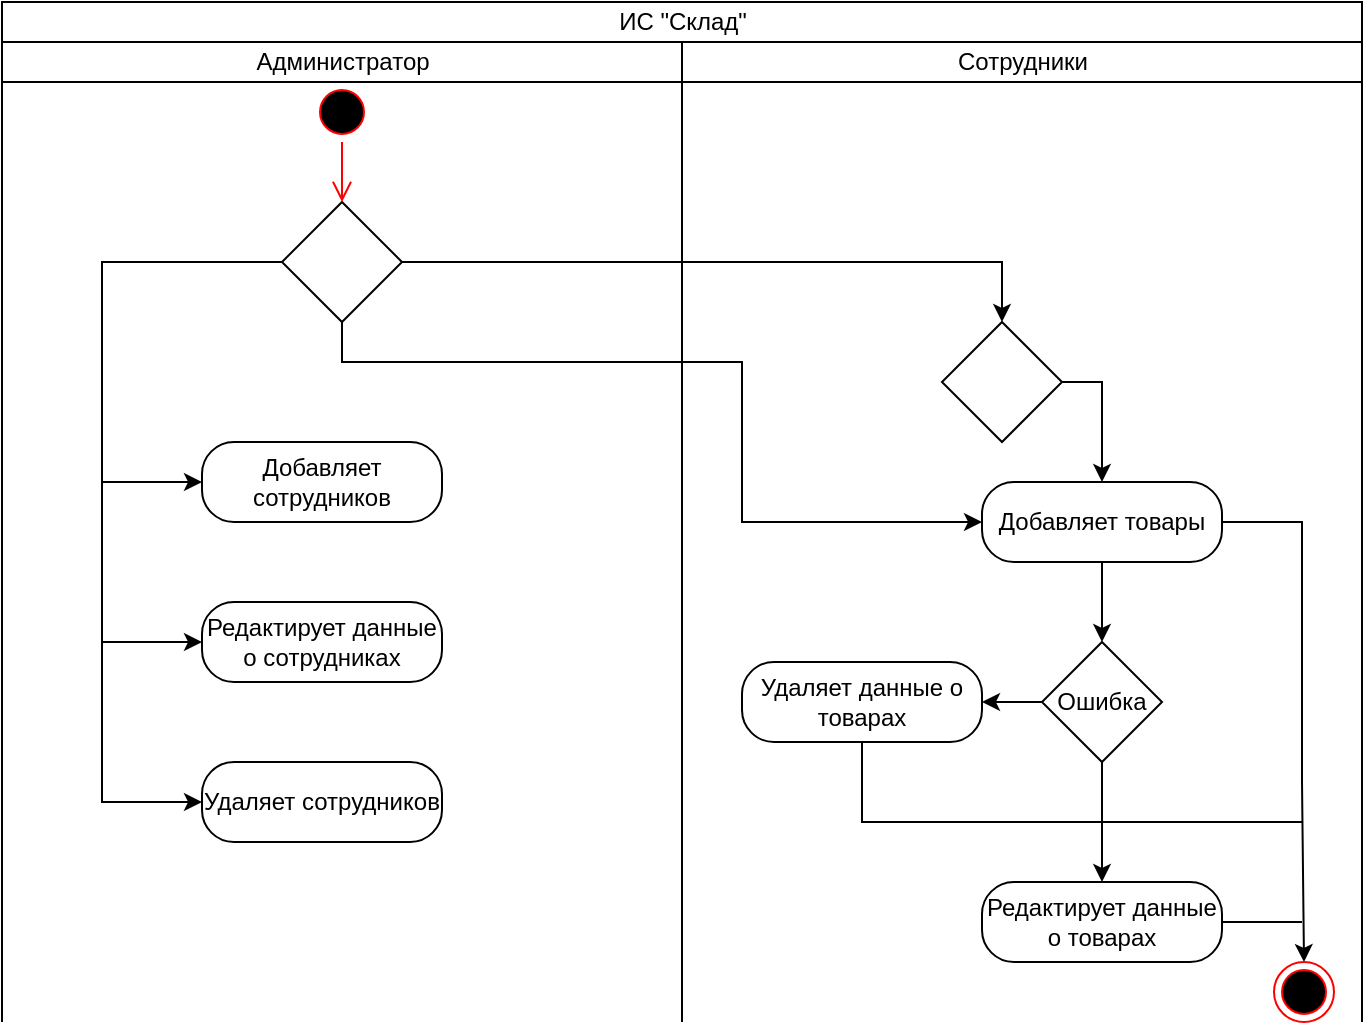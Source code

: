 <mxfile version="20.3.6" type="device"><diagram name="Page-1" id="e7e014a7-5840-1c2e-5031-d8a46d1fe8dd"><mxGraphModel dx="992" dy="602" grid="1" gridSize="10" guides="1" tooltips="1" connect="1" arrows="1" fold="1" page="1" pageScale="1" pageWidth="1169" pageHeight="826" background="none" math="0" shadow="0"><root><mxCell id="0"/><mxCell id="1" parent="0"/><mxCell id="uptclF88r0vyUqB_s-sr-42" value="ИС &quot;Склад&quot;" style="html=1;" vertex="1" parent="1"><mxGeometry x="230" y="60" width="680" height="20" as="geometry"/></mxCell><mxCell id="uptclF88r0vyUqB_s-sr-43" value="Администратор" style="html=1;" vertex="1" parent="1"><mxGeometry x="230" y="80" width="340" height="20" as="geometry"/></mxCell><mxCell id="uptclF88r0vyUqB_s-sr-44" value="Сотрудники" style="html=1;" vertex="1" parent="1"><mxGeometry x="570" y="80" width="340" height="20" as="geometry"/></mxCell><mxCell id="uptclF88r0vyUqB_s-sr-47" value="" style="endArrow=none;html=1;rounded=0;entryX=0;entryY=1;entryDx=0;entryDy=0;" edge="1" parent="1" target="uptclF88r0vyUqB_s-sr-44"><mxGeometry width="50" height="50" relative="1" as="geometry"><mxPoint x="570" y="570" as="sourcePoint"/><mxPoint x="610" y="220" as="targetPoint"/></mxGeometry></mxCell><mxCell id="uptclF88r0vyUqB_s-sr-48" value="" style="endArrow=none;html=1;rounded=0;entryX=0;entryY=1;entryDx=0;entryDy=0;" edge="1" parent="1"><mxGeometry width="50" height="50" relative="1" as="geometry"><mxPoint x="230" y="570" as="sourcePoint"/><mxPoint x="230.0" y="100" as="targetPoint"/></mxGeometry></mxCell><mxCell id="uptclF88r0vyUqB_s-sr-49" value="" style="rhombus;whiteSpace=wrap;html=1;" vertex="1" parent="1"><mxGeometry x="370" y="160" width="60" height="60" as="geometry"/></mxCell><mxCell id="uptclF88r0vyUqB_s-sr-51" value="" style="endArrow=none;html=1;rounded=0;entryX=0;entryY=1;entryDx=0;entryDy=0;" edge="1" parent="1"><mxGeometry width="50" height="50" relative="1" as="geometry"><mxPoint x="910" y="570" as="sourcePoint"/><mxPoint x="910.0" y="100" as="targetPoint"/></mxGeometry></mxCell><mxCell id="uptclF88r0vyUqB_s-sr-52" value="" style="endArrow=classic;html=1;rounded=0;exitX=0;exitY=0.5;exitDx=0;exitDy=0;entryX=0;entryY=0.5;entryDx=0;entryDy=0;" edge="1" parent="1" source="uptclF88r0vyUqB_s-sr-49" target="uptclF88r0vyUqB_s-sr-53"><mxGeometry width="50" height="50" relative="1" as="geometry"><mxPoint x="250" y="290" as="sourcePoint"/><mxPoint x="380" y="280" as="targetPoint"/><Array as="points"><mxPoint x="320" y="190"/><mxPoint x="280" y="190"/><mxPoint x="280" y="240"/><mxPoint x="280" y="300"/></Array></mxGeometry></mxCell><mxCell id="uptclF88r0vyUqB_s-sr-53" value="&lt;div&gt;Добавляет сотрудников&lt;/div&gt;" style="rounded=1;whiteSpace=wrap;html=1;arcSize=40;" vertex="1" parent="1"><mxGeometry x="330" y="280" width="120" height="40" as="geometry"/></mxCell><mxCell id="uptclF88r0vyUqB_s-sr-54" value="&lt;div&gt;Редактирует данные о сотрудниках&lt;/div&gt;" style="rounded=1;whiteSpace=wrap;html=1;arcSize=40;" vertex="1" parent="1"><mxGeometry x="330" y="360" width="120" height="40" as="geometry"/></mxCell><mxCell id="uptclF88r0vyUqB_s-sr-55" value="" style="endArrow=classic;html=1;rounded=0;entryX=0;entryY=0.5;entryDx=0;entryDy=0;" edge="1" parent="1" target="uptclF88r0vyUqB_s-sr-54"><mxGeometry width="50" height="50" relative="1" as="geometry"><mxPoint x="280" y="240" as="sourcePoint"/><mxPoint x="280" y="380" as="targetPoint"/><Array as="points"><mxPoint x="280" y="310"/><mxPoint x="280" y="380"/></Array></mxGeometry></mxCell><mxCell id="uptclF88r0vyUqB_s-sr-56" value="&lt;div&gt;Удаляет сотрудников&lt;/div&gt;" style="rounded=1;whiteSpace=wrap;html=1;arcSize=40;" vertex="1" parent="1"><mxGeometry x="330" y="440" width="120" height="40" as="geometry"/></mxCell><mxCell id="uptclF88r0vyUqB_s-sr-58" value="" style="endArrow=classic;html=1;rounded=0;entryX=0;entryY=0.5;entryDx=0;entryDy=0;" edge="1" parent="1"><mxGeometry width="50" height="50" relative="1" as="geometry"><mxPoint x="280" y="380" as="sourcePoint"/><mxPoint x="330" y="460" as="targetPoint"/><Array as="points"><mxPoint x="280" y="390"/><mxPoint x="280" y="460"/></Array></mxGeometry></mxCell><mxCell id="uptclF88r0vyUqB_s-sr-59" value="" style="endArrow=classic;html=1;rounded=0;exitX=1;exitY=0.5;exitDx=0;exitDy=0;entryX=0.5;entryY=0;entryDx=0;entryDy=0;" edge="1" parent="1" source="uptclF88r0vyUqB_s-sr-49" target="uptclF88r0vyUqB_s-sr-60"><mxGeometry width="50" height="50" relative="1" as="geometry"><mxPoint x="560" y="360" as="sourcePoint"/><mxPoint x="750" y="240" as="targetPoint"/><Array as="points"><mxPoint x="710" y="190"/><mxPoint x="730" y="190"/></Array></mxGeometry></mxCell><mxCell id="uptclF88r0vyUqB_s-sr-60" value="" style="rhombus;whiteSpace=wrap;html=1;" vertex="1" parent="1"><mxGeometry x="700" y="220" width="60" height="60" as="geometry"/></mxCell><mxCell id="uptclF88r0vyUqB_s-sr-61" value="Добавляет товары" style="rounded=1;whiteSpace=wrap;html=1;arcSize=40;" vertex="1" parent="1"><mxGeometry x="720" y="300" width="120" height="40" as="geometry"/></mxCell><mxCell id="uptclF88r0vyUqB_s-sr-62" value="Редактирует данные о товарах" style="rounded=1;whiteSpace=wrap;html=1;arcSize=40;" vertex="1" parent="1"><mxGeometry x="720" y="500" width="120" height="40" as="geometry"/></mxCell><mxCell id="uptclF88r0vyUqB_s-sr-63" value="Удаляет данные о товарах" style="rounded=1;whiteSpace=wrap;html=1;arcSize=40;" vertex="1" parent="1"><mxGeometry x="600" y="390" width="120" height="40" as="geometry"/></mxCell><mxCell id="uptclF88r0vyUqB_s-sr-65" value="" style="endArrow=classic;html=1;rounded=0;exitX=1;exitY=0.5;exitDx=0;exitDy=0;entryX=0.5;entryY=0;entryDx=0;entryDy=0;" edge="1" parent="1" source="uptclF88r0vyUqB_s-sr-60" target="uptclF88r0vyUqB_s-sr-61"><mxGeometry width="50" height="50" relative="1" as="geometry"><mxPoint x="800" y="320" as="sourcePoint"/><mxPoint x="850" y="250" as="targetPoint"/><Array as="points"><mxPoint x="780" y="250"/></Array></mxGeometry></mxCell><mxCell id="uptclF88r0vyUqB_s-sr-67" value="Ошибка" style="rhombus;whiteSpace=wrap;html=1;" vertex="1" parent="1"><mxGeometry x="750" y="380" width="60" height="60" as="geometry"/></mxCell><mxCell id="uptclF88r0vyUqB_s-sr-68" value="" style="endArrow=classic;html=1;rounded=0;exitX=0.5;exitY=1;exitDx=0;exitDy=0;entryX=0.5;entryY=0;entryDx=0;entryDy=0;" edge="1" parent="1" source="uptclF88r0vyUqB_s-sr-61" target="uptclF88r0vyUqB_s-sr-67"><mxGeometry width="50" height="50" relative="1" as="geometry"><mxPoint x="730" y="440" as="sourcePoint"/><mxPoint x="780" y="390" as="targetPoint"/></mxGeometry></mxCell><mxCell id="uptclF88r0vyUqB_s-sr-70" value="" style="endArrow=classic;html=1;rounded=0;exitX=0;exitY=0.5;exitDx=0;exitDy=0;entryX=1;entryY=0.5;entryDx=0;entryDy=0;" edge="1" parent="1" source="uptclF88r0vyUqB_s-sr-67" target="uptclF88r0vyUqB_s-sr-63"><mxGeometry width="50" height="50" relative="1" as="geometry"><mxPoint x="710" y="463" as="sourcePoint"/><mxPoint x="760" y="413" as="targetPoint"/></mxGeometry></mxCell><mxCell id="uptclF88r0vyUqB_s-sr-71" value="" style="endArrow=classic;html=1;rounded=0;exitX=0.5;exitY=1;exitDx=0;exitDy=0;entryX=0.5;entryY=0;entryDx=0;entryDy=0;" edge="1" parent="1" source="uptclF88r0vyUqB_s-sr-67" target="uptclF88r0vyUqB_s-sr-62"><mxGeometry width="50" height="50" relative="1" as="geometry"><mxPoint x="770" y="480" as="sourcePoint"/><mxPoint x="820" y="430" as="targetPoint"/></mxGeometry></mxCell><mxCell id="uptclF88r0vyUqB_s-sr-72" value="" style="endArrow=classic;html=1;rounded=0;entryX=0;entryY=0.5;entryDx=0;entryDy=0;exitX=0.5;exitY=1;exitDx=0;exitDy=0;" edge="1" parent="1" source="uptclF88r0vyUqB_s-sr-49" target="uptclF88r0vyUqB_s-sr-61"><mxGeometry width="50" height="50" relative="1" as="geometry"><mxPoint x="620" y="410" as="sourcePoint"/><mxPoint x="670" y="360" as="targetPoint"/><Array as="points"><mxPoint x="400" y="240"/><mxPoint x="600" y="240"/><mxPoint x="600" y="320"/></Array></mxGeometry></mxCell><mxCell id="uptclF88r0vyUqB_s-sr-73" value="" style="endArrow=classic;html=1;rounded=0;exitX=1;exitY=0.5;exitDx=0;exitDy=0;entryX=0.5;entryY=0;entryDx=0;entryDy=0;" edge="1" parent="1" source="uptclF88r0vyUqB_s-sr-61" target="uptclF88r0vyUqB_s-sr-77"><mxGeometry width="50" height="50" relative="1" as="geometry"><mxPoint x="600" y="400" as="sourcePoint"/><mxPoint x="880" y="480" as="targetPoint"/><Array as="points"><mxPoint x="880" y="320"/><mxPoint x="880" y="450"/></Array></mxGeometry></mxCell><mxCell id="uptclF88r0vyUqB_s-sr-74" value="" style="ellipse;html=1;shape=startState;fillColor=#000000;strokeColor=#ff0000;" vertex="1" parent="1"><mxGeometry x="385" y="100" width="30" height="30" as="geometry"/></mxCell><mxCell id="uptclF88r0vyUqB_s-sr-75" value="" style="edgeStyle=orthogonalEdgeStyle;html=1;verticalAlign=bottom;endArrow=open;endSize=8;strokeColor=#ff0000;rounded=0;entryX=0.5;entryY=0;entryDx=0;entryDy=0;" edge="1" source="uptclF88r0vyUqB_s-sr-74" parent="1" target="uptclF88r0vyUqB_s-sr-49"><mxGeometry relative="1" as="geometry"><mxPoint x="465" y="630" as="targetPoint"/></mxGeometry></mxCell><mxCell id="uptclF88r0vyUqB_s-sr-77" value="" style="ellipse;html=1;shape=endState;fillColor=#000000;strokeColor=#ff0000;" vertex="1" parent="1"><mxGeometry x="866" y="540" width="30" height="30" as="geometry"/></mxCell><mxCell id="uptclF88r0vyUqB_s-sr-79" value="" style="endArrow=none;html=1;rounded=0;exitX=1;exitY=0.5;exitDx=0;exitDy=0;" edge="1" parent="1" source="uptclF88r0vyUqB_s-sr-62"><mxGeometry width="50" height="50" relative="1" as="geometry"><mxPoint x="700" y="490" as="sourcePoint"/><mxPoint x="880" y="520" as="targetPoint"/></mxGeometry></mxCell><mxCell id="uptclF88r0vyUqB_s-sr-80" value="" style="endArrow=none;html=1;rounded=0;entryX=0.5;entryY=1;entryDx=0;entryDy=0;" edge="1" parent="1" target="uptclF88r0vyUqB_s-sr-63"><mxGeometry width="50" height="50" relative="1" as="geometry"><mxPoint x="880" y="470" as="sourcePoint"/><mxPoint x="750" y="440" as="targetPoint"/><Array as="points"><mxPoint x="660" y="470"/></Array></mxGeometry></mxCell></root></mxGraphModel></diagram></mxfile>